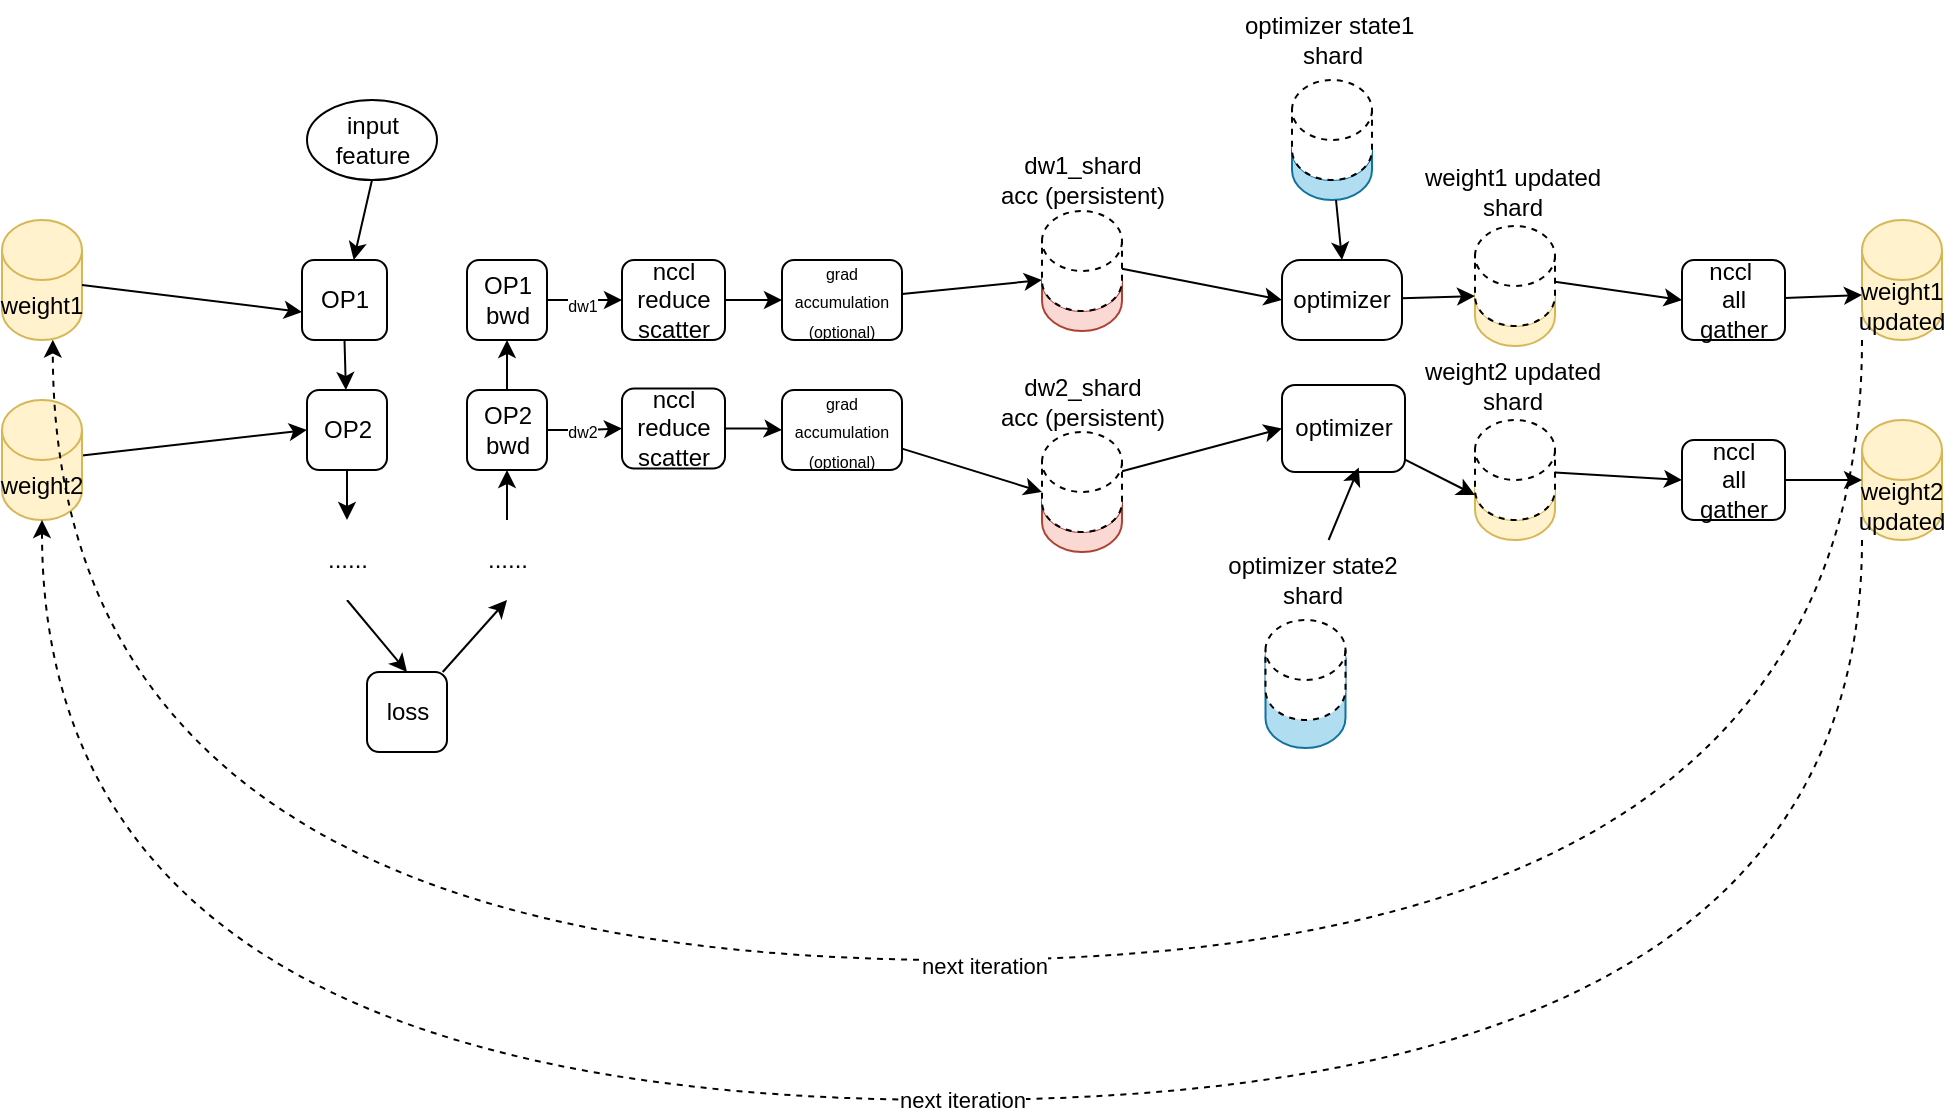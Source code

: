 <mxfile version="28.0.6">
  <diagram name="第 1 页" id="bXTSt6U-fksMzzTghPTO">
    <mxGraphModel dx="484" dy="857" grid="1" gridSize="10" guides="1" tooltips="1" connect="1" arrows="1" fold="1" page="1" pageScale="1" pageWidth="1169" pageHeight="827" math="0" shadow="0">
      <root>
        <mxCell id="0" />
        <mxCell id="1" parent="0" />
        <mxCell id="MKZHycCQPB1d1ybQDdJk-1" style="rounded=0;orthogonalLoop=1;jettySize=auto;html=1;exitX=0.5;exitY=1;exitDx=0;exitDy=0;" edge="1" parent="1" source="MKZHycCQPB1d1ybQDdJk-2" target="MKZHycCQPB1d1ybQDdJk-4">
          <mxGeometry relative="1" as="geometry" />
        </mxCell>
        <mxCell id="MKZHycCQPB1d1ybQDdJk-2" value="OP1" style="rounded=1;whiteSpace=wrap;html=1;" vertex="1" parent="1">
          <mxGeometry x="1350" y="180" width="42.5" height="40" as="geometry" />
        </mxCell>
        <mxCell id="MKZHycCQPB1d1ybQDdJk-3" style="edgeStyle=orthogonalEdgeStyle;rounded=0;orthogonalLoop=1;jettySize=auto;html=1;exitX=0.5;exitY=1;exitDx=0;exitDy=0;entryX=0.5;entryY=0;entryDx=0;entryDy=0;" edge="1" parent="1" source="MKZHycCQPB1d1ybQDdJk-4" target="MKZHycCQPB1d1ybQDdJk-8">
          <mxGeometry relative="1" as="geometry" />
        </mxCell>
        <mxCell id="MKZHycCQPB1d1ybQDdJk-4" value="OP2" style="rounded=1;whiteSpace=wrap;html=1;" vertex="1" parent="1">
          <mxGeometry x="1352.5" y="245" width="40" height="40" as="geometry" />
        </mxCell>
        <mxCell id="MKZHycCQPB1d1ybQDdJk-5" style="rounded=0;orthogonalLoop=1;jettySize=auto;html=1;exitX=0.5;exitY=1;exitDx=0;exitDy=0;" edge="1" parent="1" source="MKZHycCQPB1d1ybQDdJk-6" target="MKZHycCQPB1d1ybQDdJk-2">
          <mxGeometry relative="1" as="geometry" />
        </mxCell>
        <mxCell id="MKZHycCQPB1d1ybQDdJk-6" value="input feature" style="ellipse;whiteSpace=wrap;html=1;" vertex="1" parent="1">
          <mxGeometry x="1352.5" y="100" width="65" height="40" as="geometry" />
        </mxCell>
        <mxCell id="MKZHycCQPB1d1ybQDdJk-7" style="rounded=0;orthogonalLoop=1;jettySize=auto;html=1;exitX=0.5;exitY=1;exitDx=0;exitDy=0;entryX=0.5;entryY=0;entryDx=0;entryDy=0;" edge="1" parent="1" source="MKZHycCQPB1d1ybQDdJk-8" target="MKZHycCQPB1d1ybQDdJk-10">
          <mxGeometry relative="1" as="geometry" />
        </mxCell>
        <mxCell id="MKZHycCQPB1d1ybQDdJk-8" value="......" style="rounded=1;whiteSpace=wrap;html=1;strokeColor=none;" vertex="1" parent="1">
          <mxGeometry x="1352.5" y="310" width="40" height="40" as="geometry" />
        </mxCell>
        <mxCell id="MKZHycCQPB1d1ybQDdJk-9" style="rounded=0;orthogonalLoop=1;jettySize=auto;html=1;entryX=0.5;entryY=1;entryDx=0;entryDy=0;" edge="1" parent="1" source="MKZHycCQPB1d1ybQDdJk-10" target="MKZHycCQPB1d1ybQDdJk-18">
          <mxGeometry relative="1" as="geometry" />
        </mxCell>
        <mxCell id="MKZHycCQPB1d1ybQDdJk-10" value="loss" style="rounded=1;whiteSpace=wrap;html=1;" vertex="1" parent="1">
          <mxGeometry x="1382.5" y="386" width="40" height="40" as="geometry" />
        </mxCell>
        <mxCell id="MKZHycCQPB1d1ybQDdJk-93" value="" style="edgeStyle=orthogonalEdgeStyle;rounded=0;orthogonalLoop=1;jettySize=auto;html=1;" edge="1" parent="1" source="MKZHycCQPB1d1ybQDdJk-13" target="MKZHycCQPB1d1ybQDdJk-24">
          <mxGeometry relative="1" as="geometry" />
        </mxCell>
        <mxCell id="MKZHycCQPB1d1ybQDdJk-95" value="&lt;font style=&quot;font-size: 8px;&quot;&gt;dw2&lt;/font&gt;" style="edgeLabel;html=1;align=center;verticalAlign=middle;resizable=0;points=[];" vertex="1" connectable="0" parent="MKZHycCQPB1d1ybQDdJk-93">
          <mxGeometry x="-0.501" y="-1" relative="1" as="geometry">
            <mxPoint x="8" y="-1" as="offset" />
          </mxGeometry>
        </mxCell>
        <mxCell id="MKZHycCQPB1d1ybQDdJk-13" value="&lt;div&gt;OP2&lt;/div&gt;&lt;div&gt;bwd&lt;/div&gt;" style="rounded=1;whiteSpace=wrap;html=1;" vertex="1" parent="1">
          <mxGeometry x="1432.5" y="245" width="40" height="40" as="geometry" />
        </mxCell>
        <mxCell id="MKZHycCQPB1d1ybQDdJk-92" style="edgeStyle=orthogonalEdgeStyle;rounded=0;orthogonalLoop=1;jettySize=auto;html=1;entryX=0;entryY=0.5;entryDx=0;entryDy=0;" edge="1" parent="1" source="MKZHycCQPB1d1ybQDdJk-16" target="MKZHycCQPB1d1ybQDdJk-23">
          <mxGeometry relative="1" as="geometry">
            <Array as="points">
              <mxPoint x="1500" y="200" />
              <mxPoint x="1500" y="200" />
            </Array>
          </mxGeometry>
        </mxCell>
        <mxCell id="MKZHycCQPB1d1ybQDdJk-94" value="&lt;font style=&quot;font-size: 8px;&quot;&gt;dw1&lt;/font&gt;" style="edgeLabel;html=1;align=center;verticalAlign=middle;resizable=0;points=[];" vertex="1" connectable="0" parent="MKZHycCQPB1d1ybQDdJk-92">
          <mxGeometry x="-0.714" y="-1" relative="1" as="geometry">
            <mxPoint x="12" y="1" as="offset" />
          </mxGeometry>
        </mxCell>
        <mxCell id="MKZHycCQPB1d1ybQDdJk-16" value="&lt;div&gt;OP1&lt;/div&gt;&lt;div&gt;bwd&lt;/div&gt;" style="rounded=1;whiteSpace=wrap;html=1;" vertex="1" parent="1">
          <mxGeometry x="1432.5" y="180" width="40" height="40" as="geometry" />
        </mxCell>
        <mxCell id="MKZHycCQPB1d1ybQDdJk-17" style="edgeStyle=orthogonalEdgeStyle;rounded=0;orthogonalLoop=1;jettySize=auto;html=1;entryX=0.5;entryY=1;entryDx=0;entryDy=0;" edge="1" parent="1" source="MKZHycCQPB1d1ybQDdJk-18" target="MKZHycCQPB1d1ybQDdJk-13">
          <mxGeometry relative="1" as="geometry" />
        </mxCell>
        <mxCell id="MKZHycCQPB1d1ybQDdJk-18" value="......" style="rounded=1;whiteSpace=wrap;html=1;strokeColor=none;" vertex="1" parent="1">
          <mxGeometry x="1432.5" y="310" width="40" height="40" as="geometry" />
        </mxCell>
        <mxCell id="MKZHycCQPB1d1ybQDdJk-19" style="rounded=0;orthogonalLoop=1;jettySize=auto;html=1;entryX=0.5;entryY=1;entryDx=0;entryDy=0;" edge="1" parent="1" source="MKZHycCQPB1d1ybQDdJk-16" target="MKZHycCQPB1d1ybQDdJk-16">
          <mxGeometry relative="1" as="geometry" />
        </mxCell>
        <mxCell id="MKZHycCQPB1d1ybQDdJk-20" style="rounded=0;orthogonalLoop=1;jettySize=auto;html=1;entryX=0.5;entryY=1;entryDx=0;entryDy=0;exitX=0.5;exitY=0;exitDx=0;exitDy=0;" edge="1" parent="1" source="MKZHycCQPB1d1ybQDdJk-13" target="MKZHycCQPB1d1ybQDdJk-16">
          <mxGeometry relative="1" as="geometry">
            <mxPoint x="1469.748" y="245" as="sourcePoint" />
            <mxPoint x="1465.26" y="208.24" as="targetPoint" />
          </mxGeometry>
        </mxCell>
        <mxCell id="MKZHycCQPB1d1ybQDdJk-100" style="rounded=0;orthogonalLoop=1;jettySize=auto;html=1;" edge="1" parent="1" source="MKZHycCQPB1d1ybQDdJk-21">
          <mxGeometry relative="1" as="geometry">
            <mxPoint x="1720" y="190" as="targetPoint" />
          </mxGeometry>
        </mxCell>
        <mxCell id="MKZHycCQPB1d1ybQDdJk-21" value="&lt;div&gt;&lt;font style=&quot;font-size: 8px;&quot;&gt;grad accumulation&lt;br&gt;&lt;/font&gt;&lt;/div&gt;&lt;div&gt;&lt;font style=&quot;font-size: 8px;&quot;&gt;(optional)&lt;/font&gt;&lt;/div&gt;" style="rounded=1;whiteSpace=wrap;html=1;" vertex="1" parent="1">
          <mxGeometry x="1590" y="180" width="60" height="40" as="geometry" />
        </mxCell>
        <mxCell id="MKZHycCQPB1d1ybQDdJk-22" value="&lt;div&gt;&lt;font style=&quot;font-size: 8px;&quot;&gt;grad accumulation&lt;br&gt;&lt;/font&gt;&lt;/div&gt;&lt;div&gt;&lt;font style=&quot;font-size: 8px;&quot;&gt;(optional)&lt;/font&gt;&lt;/div&gt;" style="rounded=1;whiteSpace=wrap;html=1;" vertex="1" parent="1">
          <mxGeometry x="1590" y="245" width="60" height="40" as="geometry" />
        </mxCell>
        <mxCell id="MKZHycCQPB1d1ybQDdJk-96" style="edgeStyle=orthogonalEdgeStyle;rounded=0;orthogonalLoop=1;jettySize=auto;html=1;entryX=0;entryY=0.5;entryDx=0;entryDy=0;" edge="1" parent="1" source="MKZHycCQPB1d1ybQDdJk-23" target="MKZHycCQPB1d1ybQDdJk-21">
          <mxGeometry relative="1" as="geometry" />
        </mxCell>
        <mxCell id="MKZHycCQPB1d1ybQDdJk-23" value="&lt;div&gt;nccl reduce&lt;/div&gt;&lt;div&gt;scatter&lt;/div&gt;" style="rounded=1;whiteSpace=wrap;html=1;" vertex="1" parent="1">
          <mxGeometry x="1510" y="180" width="51.5" height="40" as="geometry" />
        </mxCell>
        <mxCell id="MKZHycCQPB1d1ybQDdJk-97" style="edgeStyle=orthogonalEdgeStyle;rounded=0;orthogonalLoop=1;jettySize=auto;html=1;entryX=0;entryY=0.5;entryDx=0;entryDy=0;" edge="1" parent="1" source="MKZHycCQPB1d1ybQDdJk-24" target="MKZHycCQPB1d1ybQDdJk-22">
          <mxGeometry relative="1" as="geometry" />
        </mxCell>
        <mxCell id="MKZHycCQPB1d1ybQDdJk-24" value="&lt;div&gt;nccl reduce&lt;/div&gt;&lt;div&gt;scatter&lt;br&gt;&lt;/div&gt;" style="rounded=1;whiteSpace=wrap;html=1;" vertex="1" parent="1">
          <mxGeometry x="1510" y="244.25" width="51.5" height="40" as="geometry" />
        </mxCell>
        <mxCell id="MKZHycCQPB1d1ybQDdJk-25" value="optimizer" style="rounded=1;whiteSpace=wrap;html=1;arcSize=23;" vertex="1" parent="1">
          <mxGeometry x="1840" y="180" width="60" height="40" as="geometry" />
        </mxCell>
        <mxCell id="MKZHycCQPB1d1ybQDdJk-26" value="optimizer" style="rounded=1;whiteSpace=wrap;html=1;" vertex="1" parent="1">
          <mxGeometry x="1840" y="242.5" width="61.5" height="43.5" as="geometry" />
        </mxCell>
        <mxCell id="MKZHycCQPB1d1ybQDdJk-27" value="weight1" style="shape=cylinder3;whiteSpace=wrap;html=1;boundedLbl=1;backgroundOutline=1;size=15;fillColor=#fff2cc;strokeColor=#d6b656;" vertex="1" parent="1">
          <mxGeometry x="1200" y="160" width="40" height="60" as="geometry" />
        </mxCell>
        <mxCell id="MKZHycCQPB1d1ybQDdJk-28" style="edgeStyle=none;rounded=0;orthogonalLoop=1;jettySize=auto;html=1;entryX=0;entryY=0.5;entryDx=0;entryDy=0;" edge="1" parent="1" source="MKZHycCQPB1d1ybQDdJk-29" target="MKZHycCQPB1d1ybQDdJk-4">
          <mxGeometry relative="1" as="geometry" />
        </mxCell>
        <mxCell id="MKZHycCQPB1d1ybQDdJk-29" value="weight2" style="shape=cylinder3;whiteSpace=wrap;html=1;boundedLbl=1;backgroundOutline=1;size=15;fillColor=#fff2cc;strokeColor=#d6b656;" vertex="1" parent="1">
          <mxGeometry x="1200" y="250" width="40" height="60" as="geometry" />
        </mxCell>
        <mxCell id="MKZHycCQPB1d1ybQDdJk-30" style="edgeStyle=none;rounded=0;orthogonalLoop=1;jettySize=auto;html=1;" edge="1" parent="1" source="MKZHycCQPB1d1ybQDdJk-27">
          <mxGeometry relative="1" as="geometry">
            <mxPoint x="1350" y="206" as="targetPoint" />
          </mxGeometry>
        </mxCell>
        <mxCell id="MKZHycCQPB1d1ybQDdJk-31" value="&lt;div&gt;weight1&lt;/div&gt;&lt;div&gt;updated&lt;/div&gt;" style="shape=cylinder3;whiteSpace=wrap;html=1;boundedLbl=1;backgroundOutline=1;size=15;fillColor=#fff2cc;strokeColor=#d6b656;" vertex="1" parent="1">
          <mxGeometry x="2130" y="160" width="40" height="60" as="geometry" />
        </mxCell>
        <mxCell id="MKZHycCQPB1d1ybQDdJk-32" value="&lt;div&gt;weight2&lt;/div&gt;&lt;div&gt;updated&lt;/div&gt;" style="shape=cylinder3;whiteSpace=wrap;html=1;boundedLbl=1;backgroundOutline=1;size=15;fillColor=#fff2cc;strokeColor=#d6b656;" vertex="1" parent="1">
          <mxGeometry x="2130" y="260" width="40" height="60" as="geometry" />
        </mxCell>
        <mxCell id="MKZHycCQPB1d1ybQDdJk-50" value="" style="group" vertex="1" connectable="0" parent="1">
          <mxGeometry x="1810" y="50" width="110" height="100" as="geometry" />
        </mxCell>
        <mxCell id="MKZHycCQPB1d1ybQDdJk-51" value="" style="shape=cylinder3;whiteSpace=wrap;html=1;boundedLbl=1;backgroundOutline=1;size=15;fillColor=#b1ddf0;strokeColor=#10739e;" vertex="1" parent="MKZHycCQPB1d1ybQDdJk-50">
          <mxGeometry x="35" y="60" width="40" height="40" as="geometry" />
        </mxCell>
        <mxCell id="MKZHycCQPB1d1ybQDdJk-52" value="" style="shape=cylinder3;whiteSpace=wrap;html=1;boundedLbl=1;backgroundOutline=1;size=15;dashed=1;" vertex="1" parent="MKZHycCQPB1d1ybQDdJk-50">
          <mxGeometry x="35" y="40" width="40" height="50" as="geometry" />
        </mxCell>
        <mxCell id="MKZHycCQPB1d1ybQDdJk-53" value="&lt;div&gt;optimizer state1&amp;nbsp;&lt;/div&gt;&lt;div&gt;shard&lt;/div&gt;" style="text;html=1;align=center;verticalAlign=middle;resizable=0;points=[];autosize=1;strokeColor=none;fillColor=none;" vertex="1" parent="MKZHycCQPB1d1ybQDdJk-50">
          <mxGeometry width="110" height="40" as="geometry" />
        </mxCell>
        <mxCell id="MKZHycCQPB1d1ybQDdJk-54" style="edgeStyle=none;rounded=0;orthogonalLoop=1;jettySize=auto;html=1;entryX=0.5;entryY=0;entryDx=0;entryDy=0;" edge="1" parent="1" source="MKZHycCQPB1d1ybQDdJk-51" target="MKZHycCQPB1d1ybQDdJk-25">
          <mxGeometry relative="1" as="geometry" />
        </mxCell>
        <mxCell id="MKZHycCQPB1d1ybQDdJk-60" style="edgeStyle=none;rounded=0;orthogonalLoop=1;jettySize=auto;html=1;entryX=0;entryY=0.5;entryDx=0;entryDy=0;" edge="1" parent="1" source="MKZHycCQPB1d1ybQDdJk-38" target="MKZHycCQPB1d1ybQDdJk-25">
          <mxGeometry relative="1" as="geometry" />
        </mxCell>
        <mxCell id="MKZHycCQPB1d1ybQDdJk-61" style="edgeStyle=none;rounded=0;orthogonalLoop=1;jettySize=auto;html=1;entryX=0;entryY=0.5;entryDx=0;entryDy=0;" edge="1" parent="1" source="MKZHycCQPB1d1ybQDdJk-42" target="MKZHycCQPB1d1ybQDdJk-26">
          <mxGeometry relative="1" as="geometry" />
        </mxCell>
        <mxCell id="MKZHycCQPB1d1ybQDdJk-62" value="" style="group" vertex="1" connectable="0" parent="1">
          <mxGeometry x="1900" y="126" width="110" height="97" as="geometry" />
        </mxCell>
        <mxCell id="MKZHycCQPB1d1ybQDdJk-63" value="" style="shape=cylinder3;whiteSpace=wrap;html=1;boundedLbl=1;backgroundOutline=1;size=15;fillColor=#fff2cc;strokeColor=#d6b656;" vertex="1" parent="MKZHycCQPB1d1ybQDdJk-62">
          <mxGeometry x="36.5" y="57" width="40" height="40" as="geometry" />
        </mxCell>
        <mxCell id="MKZHycCQPB1d1ybQDdJk-64" value="" style="shape=cylinder3;whiteSpace=wrap;html=1;boundedLbl=1;backgroundOutline=1;size=15;dashed=1;" vertex="1" parent="MKZHycCQPB1d1ybQDdJk-62">
          <mxGeometry x="36.5" y="37" width="40" height="50" as="geometry" />
        </mxCell>
        <mxCell id="MKZHycCQPB1d1ybQDdJk-65" value="&lt;div&gt;weight1 updated&lt;/div&gt;&lt;div&gt;shard&lt;br&gt;&lt;/div&gt;" style="text;html=1;align=center;verticalAlign=middle;resizable=0;points=[];autosize=1;strokeColor=none;fillColor=none;" vertex="1" parent="MKZHycCQPB1d1ybQDdJk-62">
          <mxGeometry width="110" height="40" as="geometry" />
        </mxCell>
        <mxCell id="MKZHycCQPB1d1ybQDdJk-66" value="" style="group" vertex="1" connectable="0" parent="1">
          <mxGeometry x="1900" y="223" width="110" height="97" as="geometry" />
        </mxCell>
        <mxCell id="MKZHycCQPB1d1ybQDdJk-67" value="" style="shape=cylinder3;whiteSpace=wrap;html=1;boundedLbl=1;backgroundOutline=1;size=15;fillColor=#fff2cc;strokeColor=#d6b656;" vertex="1" parent="MKZHycCQPB1d1ybQDdJk-66">
          <mxGeometry x="36.5" y="57" width="40" height="40" as="geometry" />
        </mxCell>
        <mxCell id="MKZHycCQPB1d1ybQDdJk-68" value="" style="shape=cylinder3;whiteSpace=wrap;html=1;boundedLbl=1;backgroundOutline=1;size=15;dashed=1;" vertex="1" parent="MKZHycCQPB1d1ybQDdJk-66">
          <mxGeometry x="36.5" y="37" width="40" height="50" as="geometry" />
        </mxCell>
        <mxCell id="MKZHycCQPB1d1ybQDdJk-69" value="&lt;div&gt;weight2 updated&lt;/div&gt;&lt;div&gt;shard&lt;br&gt;&lt;/div&gt;" style="text;html=1;align=center;verticalAlign=middle;resizable=0;points=[];autosize=1;strokeColor=none;fillColor=none;" vertex="1" parent="MKZHycCQPB1d1ybQDdJk-66">
          <mxGeometry width="110" height="40" as="geometry" />
        </mxCell>
        <mxCell id="MKZHycCQPB1d1ybQDdJk-70" value="&lt;div&gt;nccl&amp;nbsp;&lt;/div&gt;&lt;div&gt;all&lt;/div&gt;&lt;div&gt;gather&lt;br&gt;&lt;/div&gt;" style="rounded=1;whiteSpace=wrap;html=1;" vertex="1" parent="1">
          <mxGeometry x="2040" y="180" width="51.5" height="40" as="geometry" />
        </mxCell>
        <mxCell id="MKZHycCQPB1d1ybQDdJk-71" value="&lt;div&gt;nccl&lt;/div&gt;&lt;div&gt;all&lt;br&gt;&lt;/div&gt;&lt;div&gt;gather&lt;/div&gt;" style="rounded=1;whiteSpace=wrap;html=1;" vertex="1" parent="1">
          <mxGeometry x="2040" y="270" width="51.5" height="40" as="geometry" />
        </mxCell>
        <mxCell id="MKZHycCQPB1d1ybQDdJk-72" style="edgeStyle=none;rounded=0;orthogonalLoop=1;jettySize=auto;html=1;entryX=0;entryY=0;entryDx=0;entryDy=15;entryPerimeter=0;" edge="1" parent="1" source="MKZHycCQPB1d1ybQDdJk-25" target="MKZHycCQPB1d1ybQDdJk-63">
          <mxGeometry relative="1" as="geometry" />
        </mxCell>
        <mxCell id="MKZHycCQPB1d1ybQDdJk-73" style="edgeStyle=none;rounded=0;orthogonalLoop=1;jettySize=auto;html=1;entryX=0;entryY=0;entryDx=0;entryDy=17.5;entryPerimeter=0;" edge="1" parent="1" source="MKZHycCQPB1d1ybQDdJk-26" target="MKZHycCQPB1d1ybQDdJk-67">
          <mxGeometry relative="1" as="geometry" />
        </mxCell>
        <mxCell id="MKZHycCQPB1d1ybQDdJk-74" style="edgeStyle=none;rounded=0;orthogonalLoop=1;jettySize=auto;html=1;entryX=0;entryY=0.5;entryDx=0;entryDy=0;" edge="1" parent="1" source="MKZHycCQPB1d1ybQDdJk-64" target="MKZHycCQPB1d1ybQDdJk-70">
          <mxGeometry relative="1" as="geometry" />
        </mxCell>
        <mxCell id="MKZHycCQPB1d1ybQDdJk-75" style="edgeStyle=none;rounded=0;orthogonalLoop=1;jettySize=auto;html=1;entryX=0;entryY=0.5;entryDx=0;entryDy=0;" edge="1" parent="1" source="MKZHycCQPB1d1ybQDdJk-68" target="MKZHycCQPB1d1ybQDdJk-71">
          <mxGeometry relative="1" as="geometry" />
        </mxCell>
        <mxCell id="MKZHycCQPB1d1ybQDdJk-76" style="edgeStyle=none;rounded=0;orthogonalLoop=1;jettySize=auto;html=1;entryX=0;entryY=0;entryDx=0;entryDy=37.5;entryPerimeter=0;" edge="1" parent="1" source="MKZHycCQPB1d1ybQDdJk-70" target="MKZHycCQPB1d1ybQDdJk-31">
          <mxGeometry relative="1" as="geometry" />
        </mxCell>
        <mxCell id="MKZHycCQPB1d1ybQDdJk-77" style="edgeStyle=none;rounded=0;orthogonalLoop=1;jettySize=auto;html=1;entryX=0;entryY=0.5;entryDx=0;entryDy=0;entryPerimeter=0;" edge="1" parent="1" source="MKZHycCQPB1d1ybQDdJk-71" target="MKZHycCQPB1d1ybQDdJk-32">
          <mxGeometry relative="1" as="geometry" />
        </mxCell>
        <mxCell id="MKZHycCQPB1d1ybQDdJk-78" style="edgeStyle=orthogonalEdgeStyle;rounded=0;orthogonalLoop=1;jettySize=auto;html=1;entryX=0.635;entryY=0.997;entryDx=0;entryDy=0;entryPerimeter=0;curved=1;dashed=1;" edge="1" parent="1" source="MKZHycCQPB1d1ybQDdJk-31" target="MKZHycCQPB1d1ybQDdJk-27">
          <mxGeometry relative="1" as="geometry">
            <Array as="points">
              <mxPoint x="2130" y="530" />
              <mxPoint x="1225" y="530" />
            </Array>
          </mxGeometry>
        </mxCell>
        <mxCell id="MKZHycCQPB1d1ybQDdJk-79" value="&lt;div&gt;next iteration&lt;/div&gt;" style="edgeLabel;html=1;align=center;verticalAlign=middle;resizable=0;points=[];" vertex="1" connectable="0" parent="MKZHycCQPB1d1ybQDdJk-78">
          <mxGeometry x="-0.017" y="3" relative="1" as="geometry">
            <mxPoint as="offset" />
          </mxGeometry>
        </mxCell>
        <mxCell id="MKZHycCQPB1d1ybQDdJk-80" style="edgeStyle=orthogonalEdgeStyle;rounded=0;orthogonalLoop=1;jettySize=auto;html=1;entryX=0.5;entryY=1;entryDx=0;entryDy=0;entryPerimeter=0;curved=1;dashed=1;" edge="1" parent="1" source="MKZHycCQPB1d1ybQDdJk-32" target="MKZHycCQPB1d1ybQDdJk-29">
          <mxGeometry relative="1" as="geometry">
            <Array as="points">
              <mxPoint x="2130" y="600" />
              <mxPoint x="1220" y="600" />
            </Array>
          </mxGeometry>
        </mxCell>
        <mxCell id="MKZHycCQPB1d1ybQDdJk-81" value="next iteration" style="edgeLabel;html=1;align=center;verticalAlign=middle;resizable=0;points=[];" vertex="1" connectable="0" parent="MKZHycCQPB1d1ybQDdJk-80">
          <mxGeometry x="-0.013" relative="1" as="geometry">
            <mxPoint as="offset" />
          </mxGeometry>
        </mxCell>
        <mxCell id="MKZHycCQPB1d1ybQDdJk-98" value="" style="group" vertex="1" connectable="0" parent="1">
          <mxGeometry x="1700" y="120" width="95" height="95.5" as="geometry" />
        </mxCell>
        <mxCell id="MKZHycCQPB1d1ybQDdJk-37" value="" style="shape=cylinder3;whiteSpace=wrap;html=1;boundedLbl=1;backgroundOutline=1;size=15;fillColor=#fad9d5;strokeColor=#ae4132;" vertex="1" parent="MKZHycCQPB1d1ybQDdJk-98">
          <mxGeometry x="20" y="55.5" width="40" height="40" as="geometry" />
        </mxCell>
        <mxCell id="MKZHycCQPB1d1ybQDdJk-38" value="" style="shape=cylinder3;whiteSpace=wrap;html=1;boundedLbl=1;backgroundOutline=1;size=15;dashed=1;" vertex="1" parent="MKZHycCQPB1d1ybQDdJk-98">
          <mxGeometry x="20" y="35.5" width="40" height="50" as="geometry" />
        </mxCell>
        <mxCell id="MKZHycCQPB1d1ybQDdJk-39" value="&lt;div&gt;dw1_shard&lt;/div&gt;&lt;div&gt;acc (persistent)&lt;br&gt;&lt;/div&gt;" style="text;html=1;align=center;verticalAlign=middle;resizable=0;points=[];autosize=1;strokeColor=none;fillColor=none;" vertex="1" parent="MKZHycCQPB1d1ybQDdJk-98">
          <mxGeometry x="-15" width="110" height="40" as="geometry" />
        </mxCell>
        <mxCell id="MKZHycCQPB1d1ybQDdJk-41" value="" style="shape=cylinder3;whiteSpace=wrap;html=1;boundedLbl=1;backgroundOutline=1;size=15;fillColor=#fad9d5;strokeColor=#ae4132;" vertex="1" parent="1">
          <mxGeometry x="1720" y="286" width="40" height="40" as="geometry" />
        </mxCell>
        <mxCell id="MKZHycCQPB1d1ybQDdJk-42" value="" style="shape=cylinder3;whiteSpace=wrap;html=1;boundedLbl=1;backgroundOutline=1;size=15;dashed=1;" vertex="1" parent="1">
          <mxGeometry x="1720" y="266" width="40" height="50" as="geometry" />
        </mxCell>
        <mxCell id="MKZHycCQPB1d1ybQDdJk-43" value="&lt;div&gt;dw2_shard&lt;/div&gt;&lt;div&gt;acc (persistent)&lt;br&gt;&lt;/div&gt;" style="text;html=1;align=center;verticalAlign=middle;resizable=0;points=[];autosize=1;strokeColor=none;fillColor=none;" vertex="1" parent="1">
          <mxGeometry x="1685" y="231" width="110" height="40" as="geometry" />
        </mxCell>
        <mxCell id="MKZHycCQPB1d1ybQDdJk-101" style="rounded=0;orthogonalLoop=1;jettySize=auto;html=1;entryX=0;entryY=0;entryDx=0;entryDy=30;entryPerimeter=0;" edge="1" parent="1" source="MKZHycCQPB1d1ybQDdJk-22" target="MKZHycCQPB1d1ybQDdJk-42">
          <mxGeometry relative="1" as="geometry" />
        </mxCell>
        <mxCell id="MKZHycCQPB1d1ybQDdJk-102" value="" style="group" vertex="1" connectable="0" parent="1">
          <mxGeometry x="1800" y="320" width="110" height="104" as="geometry" />
        </mxCell>
        <mxCell id="MKZHycCQPB1d1ybQDdJk-56" value="" style="shape=cylinder3;whiteSpace=wrap;html=1;boundedLbl=1;backgroundOutline=1;size=15;fillColor=#b1ddf0;strokeColor=#10739e;container=0;" vertex="1" parent="MKZHycCQPB1d1ybQDdJk-102">
          <mxGeometry x="31.75" y="44" width="40" height="60" as="geometry" />
        </mxCell>
        <mxCell id="MKZHycCQPB1d1ybQDdJk-57" value="" style="shape=cylinder3;whiteSpace=wrap;html=1;boundedLbl=1;backgroundOutline=1;size=15;dashed=1;container=0;" vertex="1" parent="MKZHycCQPB1d1ybQDdJk-102">
          <mxGeometry x="31.75" y="40" width="40" height="50" as="geometry" />
        </mxCell>
        <mxCell id="MKZHycCQPB1d1ybQDdJk-58" value="&lt;div&gt;optimizer state2 &lt;br&gt;&lt;/div&gt;&lt;div&gt;shard&lt;/div&gt;" style="text;html=1;align=center;verticalAlign=middle;resizable=0;points=[];autosize=1;strokeColor=none;fillColor=none;container=0;" vertex="1" parent="MKZHycCQPB1d1ybQDdJk-102">
          <mxGeometry width="110" height="40" as="geometry" />
        </mxCell>
        <mxCell id="MKZHycCQPB1d1ybQDdJk-103" style="edgeStyle=none;rounded=0;orthogonalLoop=1;jettySize=auto;html=1;entryX=0.624;entryY=0.949;entryDx=0;entryDy=0;entryPerimeter=0;" edge="1" parent="1" source="MKZHycCQPB1d1ybQDdJk-58" target="MKZHycCQPB1d1ybQDdJk-26">
          <mxGeometry relative="1" as="geometry" />
        </mxCell>
      </root>
    </mxGraphModel>
  </diagram>
</mxfile>
